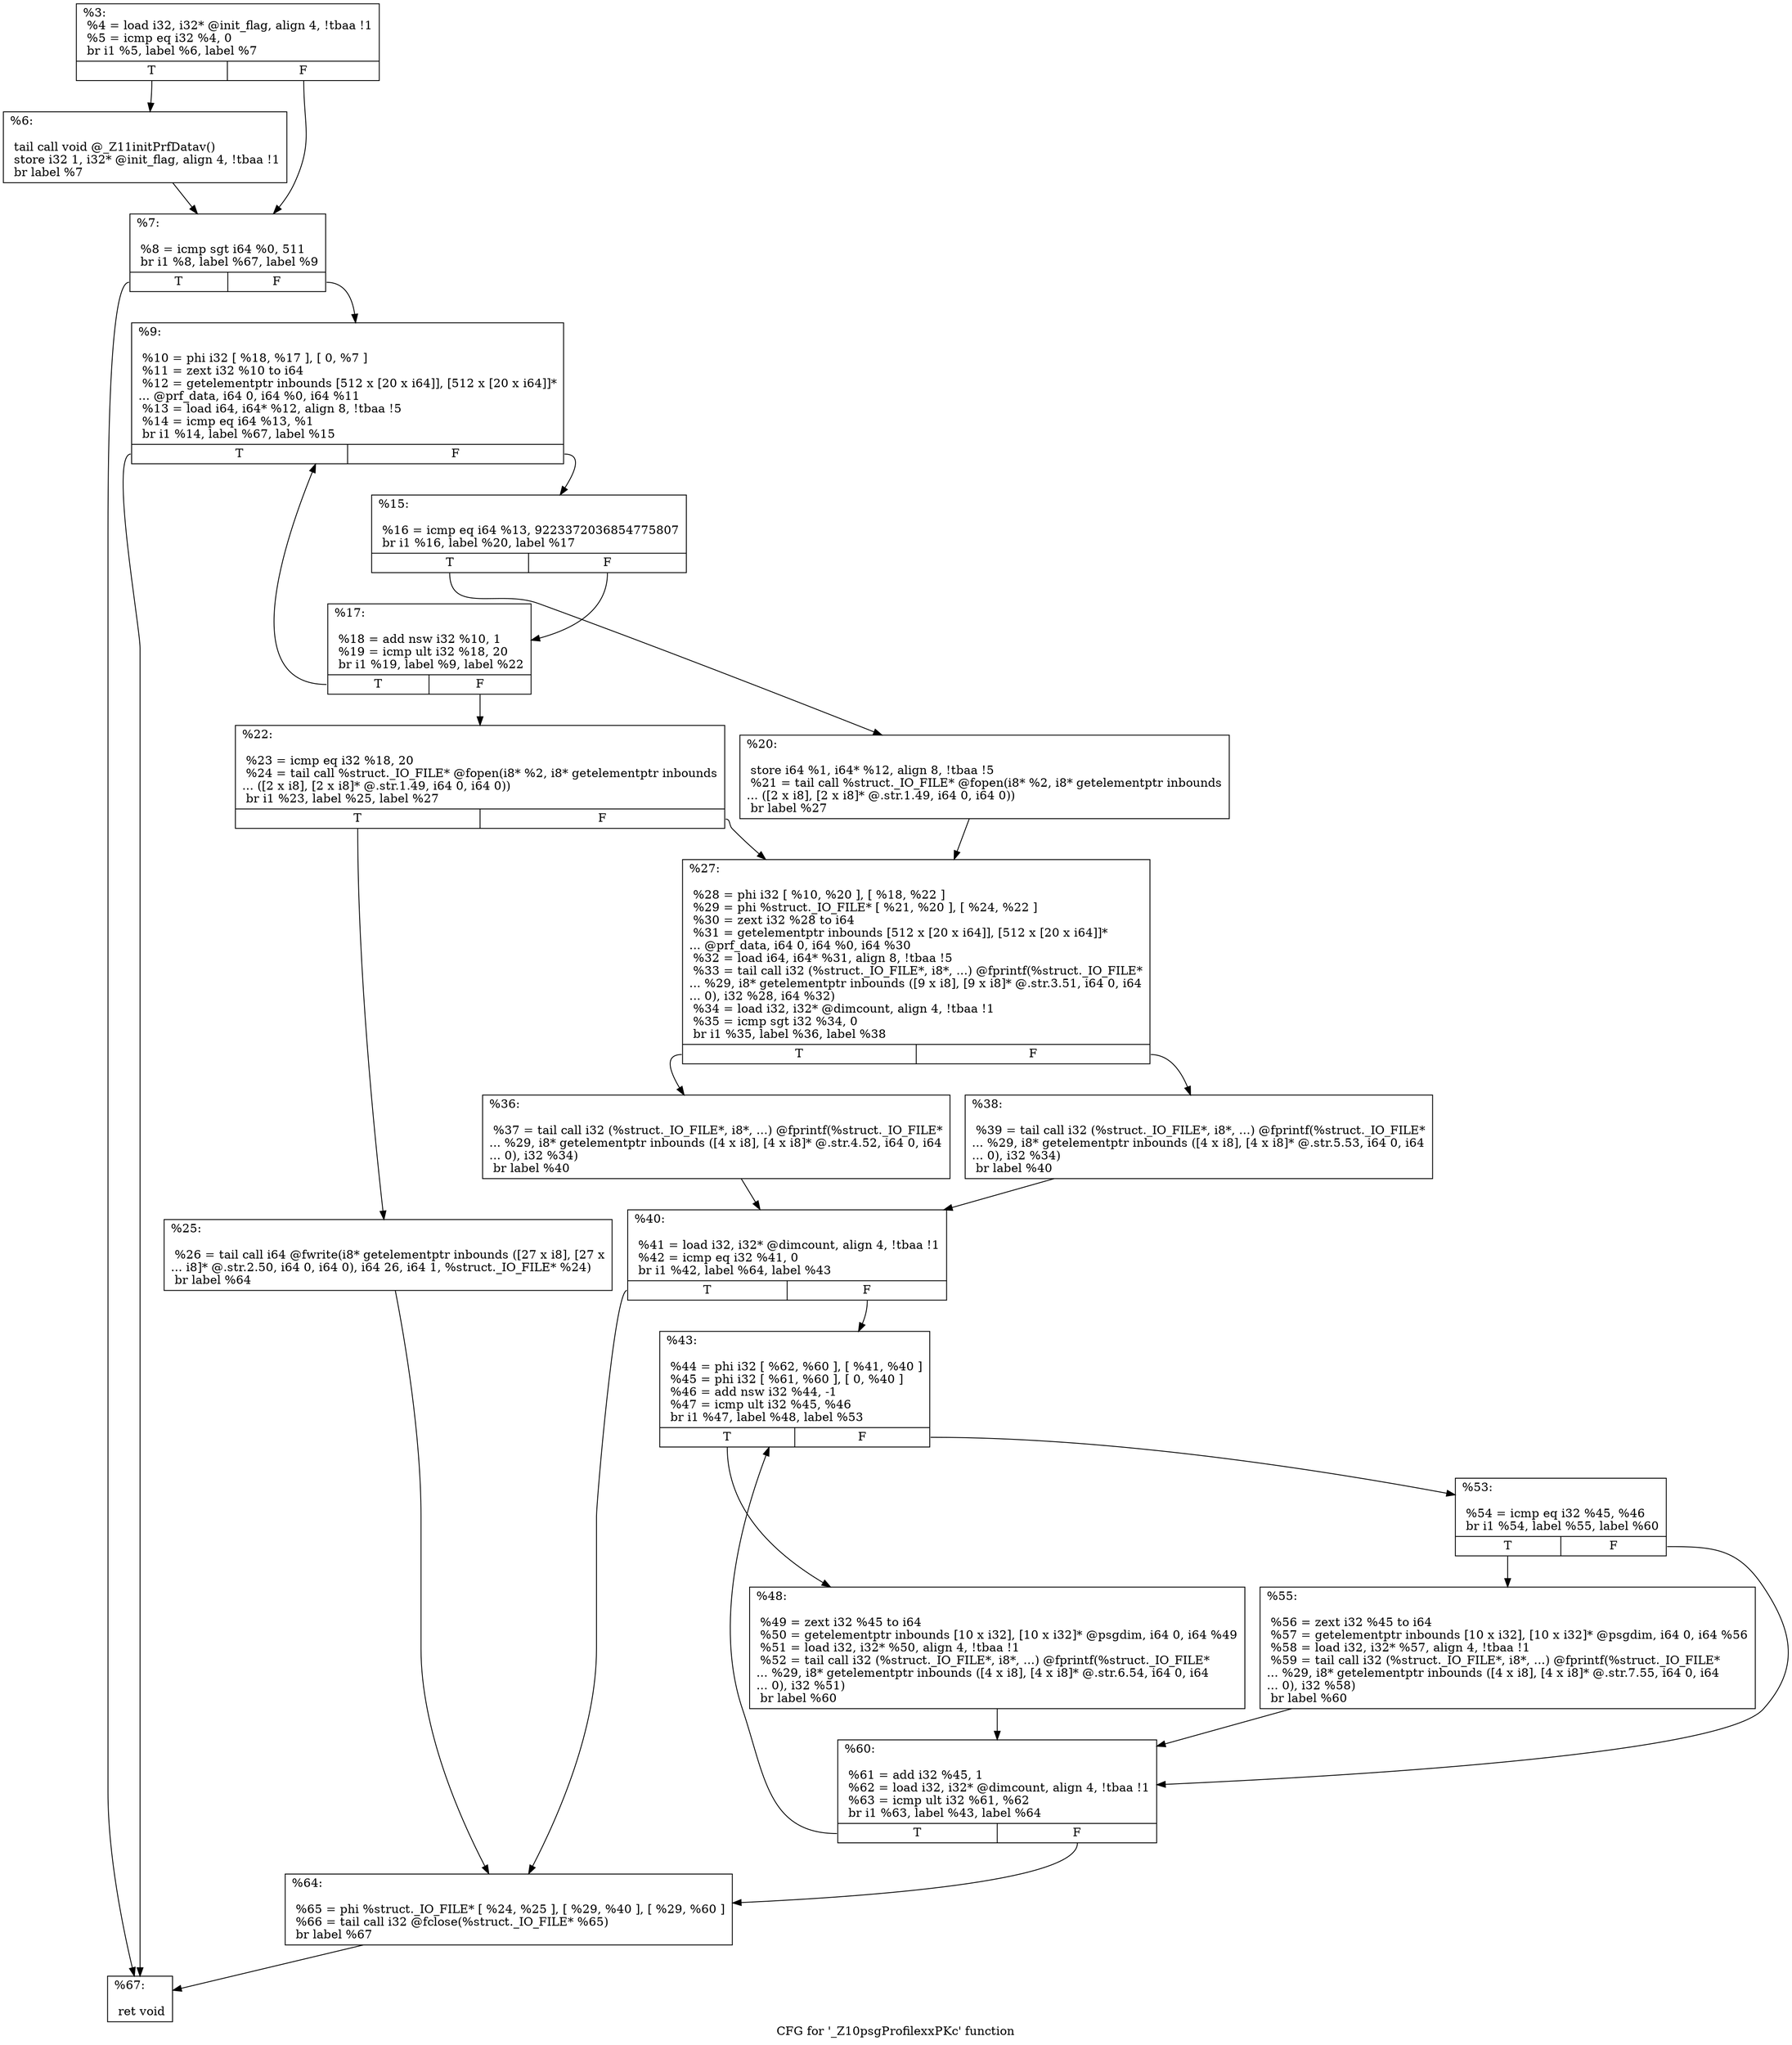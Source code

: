 digraph "CFG for '_Z10psgProfilexxPKc' function" {
	label="CFG for '_Z10psgProfilexxPKc' function";

	Node0x31792c0 [shape=record,label="{%3:\l  %4 = load i32, i32* @init_flag, align 4, !tbaa !1\l  %5 = icmp eq i32 %4, 0\l  br i1 %5, label %6, label %7\l|{<s0>T|<s1>F}}"];
	Node0x31792c0:s0 -> Node0x3179310;
	Node0x31792c0:s1 -> Node0x3179360;
	Node0x3179310 [shape=record,label="{%6:\l\l  tail call void @_Z11initPrfDatav()\l  store i32 1, i32* @init_flag, align 4, !tbaa !1\l  br label %7\l}"];
	Node0x3179310 -> Node0x3179360;
	Node0x3179360 [shape=record,label="{%7:\l\l  %8 = icmp sgt i64 %0, 511\l  br i1 %8, label %67, label %9\l|{<s0>T|<s1>F}}"];
	Node0x3179360:s0 -> Node0x31798b0;
	Node0x3179360:s1 -> Node0x31793b0;
	Node0x31793b0 [shape=record,label="{%9:\l\l  %10 = phi i32 [ %18, %17 ], [ 0, %7 ]\l  %11 = zext i32 %10 to i64\l  %12 = getelementptr inbounds [512 x [20 x i64]], [512 x [20 x i64]]*\l... @prf_data, i64 0, i64 %0, i64 %11\l  %13 = load i64, i64* %12, align 8, !tbaa !5\l  %14 = icmp eq i64 %13, %1\l  br i1 %14, label %67, label %15\l|{<s0>T|<s1>F}}"];
	Node0x31793b0:s0 -> Node0x31798b0;
	Node0x31793b0:s1 -> Node0x3179400;
	Node0x3179400 [shape=record,label="{%15:\l\l  %16 = icmp eq i64 %13, 9223372036854775807\l  br i1 %16, label %20, label %17\l|{<s0>T|<s1>F}}"];
	Node0x3179400:s0 -> Node0x31794a0;
	Node0x3179400:s1 -> Node0x3179450;
	Node0x3179450 [shape=record,label="{%17:\l\l  %18 = add nsw i32 %10, 1\l  %19 = icmp ult i32 %18, 20\l  br i1 %19, label %9, label %22\l|{<s0>T|<s1>F}}"];
	Node0x3179450:s0 -> Node0x31793b0;
	Node0x3179450:s1 -> Node0x31794f0;
	Node0x31794a0 [shape=record,label="{%20:\l\l  store i64 %1, i64* %12, align 8, !tbaa !5\l  %21 = tail call %struct._IO_FILE* @fopen(i8* %2, i8* getelementptr inbounds\l... ([2 x i8], [2 x i8]* @.str.1.49, i64 0, i64 0))\l  br label %27\l}"];
	Node0x31794a0 -> Node0x3179590;
	Node0x31794f0 [shape=record,label="{%22:\l\l  %23 = icmp eq i32 %18, 20\l  %24 = tail call %struct._IO_FILE* @fopen(i8* %2, i8* getelementptr inbounds\l... ([2 x i8], [2 x i8]* @.str.1.49, i64 0, i64 0))\l  br i1 %23, label %25, label %27\l|{<s0>T|<s1>F}}"];
	Node0x31794f0:s0 -> Node0x3179540;
	Node0x31794f0:s1 -> Node0x3179590;
	Node0x3179540 [shape=record,label="{%25:\l\l  %26 = tail call i64 @fwrite(i8* getelementptr inbounds ([27 x i8], [27 x\l... i8]* @.str.2.50, i64 0, i64 0), i64 26, i64 1, %struct._IO_FILE* %24)\l  br label %64\l}"];
	Node0x3179540 -> Node0x3179860;
	Node0x3179590 [shape=record,label="{%27:\l\l  %28 = phi i32 [ %10, %20 ], [ %18, %22 ]\l  %29 = phi %struct._IO_FILE* [ %21, %20 ], [ %24, %22 ]\l  %30 = zext i32 %28 to i64\l  %31 = getelementptr inbounds [512 x [20 x i64]], [512 x [20 x i64]]*\l... @prf_data, i64 0, i64 %0, i64 %30\l  %32 = load i64, i64* %31, align 8, !tbaa !5\l  %33 = tail call i32 (%struct._IO_FILE*, i8*, ...) @fprintf(%struct._IO_FILE*\l... %29, i8* getelementptr inbounds ([9 x i8], [9 x i8]* @.str.3.51, i64 0, i64\l... 0), i32 %28, i64 %32)\l  %34 = load i32, i32* @dimcount, align 4, !tbaa !1\l  %35 = icmp sgt i32 %34, 0\l  br i1 %35, label %36, label %38\l|{<s0>T|<s1>F}}"];
	Node0x3179590:s0 -> Node0x31795e0;
	Node0x3179590:s1 -> Node0x3179630;
	Node0x31795e0 [shape=record,label="{%36:\l\l  %37 = tail call i32 (%struct._IO_FILE*, i8*, ...) @fprintf(%struct._IO_FILE*\l... %29, i8* getelementptr inbounds ([4 x i8], [4 x i8]* @.str.4.52, i64 0, i64\l... 0), i32 %34)\l  br label %40\l}"];
	Node0x31795e0 -> Node0x3179680;
	Node0x3179630 [shape=record,label="{%38:\l\l  %39 = tail call i32 (%struct._IO_FILE*, i8*, ...) @fprintf(%struct._IO_FILE*\l... %29, i8* getelementptr inbounds ([4 x i8], [4 x i8]* @.str.5.53, i64 0, i64\l... 0), i32 %34)\l  br label %40\l}"];
	Node0x3179630 -> Node0x3179680;
	Node0x3179680 [shape=record,label="{%40:\l\l  %41 = load i32, i32* @dimcount, align 4, !tbaa !1\l  %42 = icmp eq i32 %41, 0\l  br i1 %42, label %64, label %43\l|{<s0>T|<s1>F}}"];
	Node0x3179680:s0 -> Node0x3179860;
	Node0x3179680:s1 -> Node0x31796d0;
	Node0x31796d0 [shape=record,label="{%43:\l\l  %44 = phi i32 [ %62, %60 ], [ %41, %40 ]\l  %45 = phi i32 [ %61, %60 ], [ 0, %40 ]\l  %46 = add nsw i32 %44, -1\l  %47 = icmp ult i32 %45, %46\l  br i1 %47, label %48, label %53\l|{<s0>T|<s1>F}}"];
	Node0x31796d0:s0 -> Node0x3179720;
	Node0x31796d0:s1 -> Node0x3179770;
	Node0x3179720 [shape=record,label="{%48:\l\l  %49 = zext i32 %45 to i64\l  %50 = getelementptr inbounds [10 x i32], [10 x i32]* @psgdim, i64 0, i64 %49\l  %51 = load i32, i32* %50, align 4, !tbaa !1\l  %52 = tail call i32 (%struct._IO_FILE*, i8*, ...) @fprintf(%struct._IO_FILE*\l... %29, i8* getelementptr inbounds ([4 x i8], [4 x i8]* @.str.6.54, i64 0, i64\l... 0), i32 %51)\l  br label %60\l}"];
	Node0x3179720 -> Node0x3179810;
	Node0x3179770 [shape=record,label="{%53:\l\l  %54 = icmp eq i32 %45, %46\l  br i1 %54, label %55, label %60\l|{<s0>T|<s1>F}}"];
	Node0x3179770:s0 -> Node0x31797c0;
	Node0x3179770:s1 -> Node0x3179810;
	Node0x31797c0 [shape=record,label="{%55:\l\l  %56 = zext i32 %45 to i64\l  %57 = getelementptr inbounds [10 x i32], [10 x i32]* @psgdim, i64 0, i64 %56\l  %58 = load i32, i32* %57, align 4, !tbaa !1\l  %59 = tail call i32 (%struct._IO_FILE*, i8*, ...) @fprintf(%struct._IO_FILE*\l... %29, i8* getelementptr inbounds ([4 x i8], [4 x i8]* @.str.7.55, i64 0, i64\l... 0), i32 %58)\l  br label %60\l}"];
	Node0x31797c0 -> Node0x3179810;
	Node0x3179810 [shape=record,label="{%60:\l\l  %61 = add i32 %45, 1\l  %62 = load i32, i32* @dimcount, align 4, !tbaa !1\l  %63 = icmp ult i32 %61, %62\l  br i1 %63, label %43, label %64\l|{<s0>T|<s1>F}}"];
	Node0x3179810:s0 -> Node0x31796d0;
	Node0x3179810:s1 -> Node0x3179860;
	Node0x3179860 [shape=record,label="{%64:\l\l  %65 = phi %struct._IO_FILE* [ %24, %25 ], [ %29, %40 ], [ %29, %60 ]\l  %66 = tail call i32 @fclose(%struct._IO_FILE* %65)\l  br label %67\l}"];
	Node0x3179860 -> Node0x31798b0;
	Node0x31798b0 [shape=record,label="{%67:\l\l  ret void\l}"];
}
